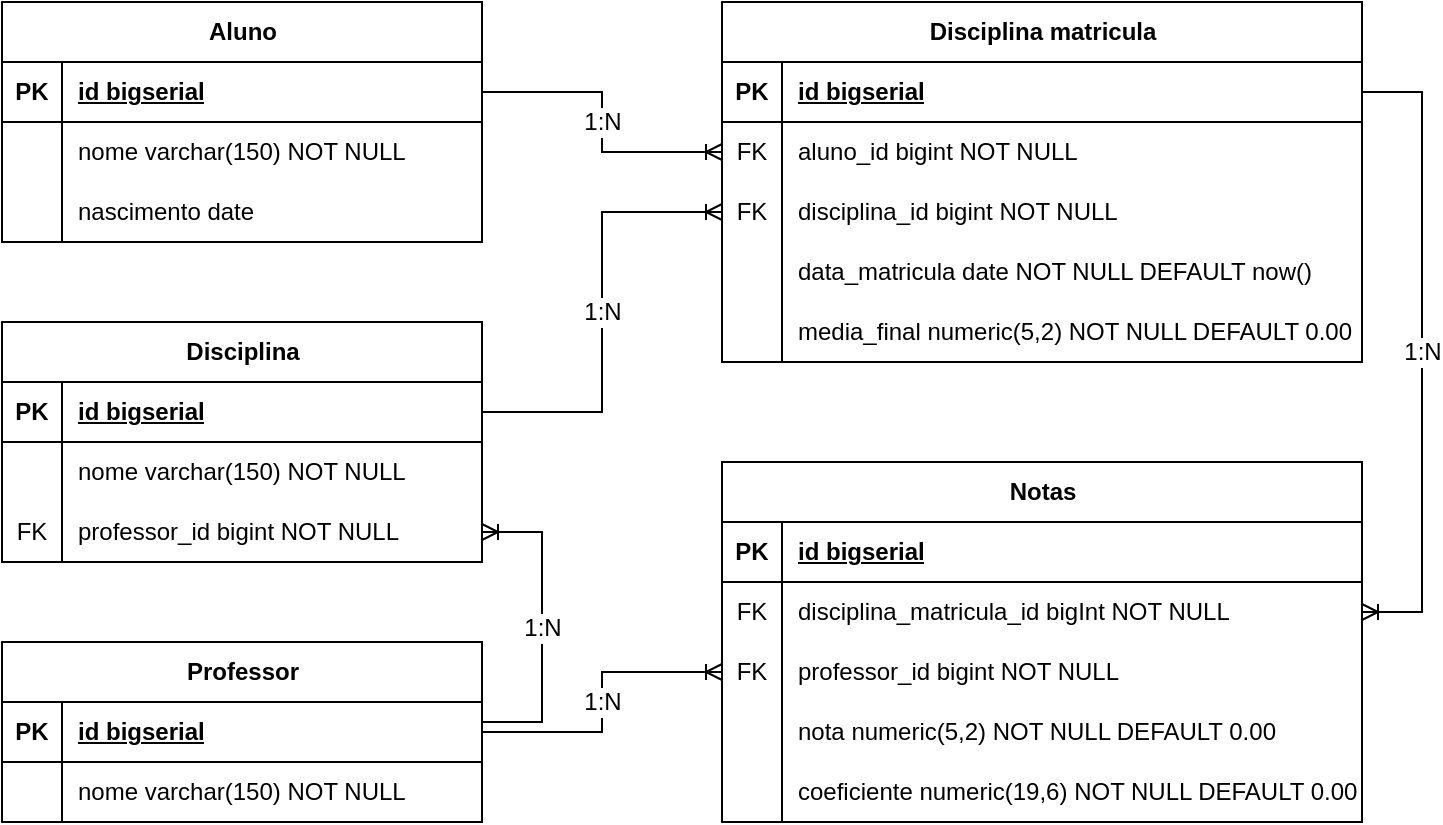 <mxfile version="24.2.1" type="google">
  <diagram id="R2lEEEUBdFMjLlhIrx00" name="Page-1">
    <mxGraphModel grid="1" page="1" gridSize="10" guides="1" tooltips="1" connect="1" arrows="1" fold="1" pageScale="1" pageWidth="850" pageHeight="1100" math="0" shadow="0" extFonts="Permanent Marker^https://fonts.googleapis.com/css?family=Permanent+Marker">
      <root>
        <mxCell id="0" />
        <mxCell id="1" parent="0" />
        <mxCell id="B2Z8Q228SjNS2QJO_Ftb-4" value="Aluno" style="shape=table;startSize=30;container=1;collapsible=1;childLayout=tableLayout;fixedRows=1;rowLines=0;fontStyle=1;align=center;resizeLast=1;html=1;" vertex="1" parent="1">
          <mxGeometry x="80" y="40" width="240" height="120" as="geometry" />
        </mxCell>
        <mxCell id="B2Z8Q228SjNS2QJO_Ftb-5" value="" style="shape=tableRow;horizontal=0;startSize=0;swimlaneHead=0;swimlaneBody=0;fillColor=none;collapsible=0;dropTarget=0;points=[[0,0.5],[1,0.5]];portConstraint=eastwest;top=0;left=0;right=0;bottom=1;" vertex="1" parent="B2Z8Q228SjNS2QJO_Ftb-4">
          <mxGeometry y="30" width="240" height="30" as="geometry" />
        </mxCell>
        <mxCell id="B2Z8Q228SjNS2QJO_Ftb-6" value="PK" style="shape=partialRectangle;connectable=0;fillColor=none;top=0;left=0;bottom=0;right=0;fontStyle=1;overflow=hidden;whiteSpace=wrap;html=1;" vertex="1" parent="B2Z8Q228SjNS2QJO_Ftb-5">
          <mxGeometry width="30" height="30" as="geometry">
            <mxRectangle width="30" height="30" as="alternateBounds" />
          </mxGeometry>
        </mxCell>
        <mxCell id="B2Z8Q228SjNS2QJO_Ftb-7" value="&lt;span style=&quot;text-wrap: nowrap;&quot;&gt;id bigserial&lt;/span&gt;" style="shape=partialRectangle;connectable=0;fillColor=none;top=0;left=0;bottom=0;right=0;align=left;spacingLeft=6;fontStyle=5;overflow=hidden;whiteSpace=wrap;html=1;" vertex="1" parent="B2Z8Q228SjNS2QJO_Ftb-5">
          <mxGeometry x="30" width="210" height="30" as="geometry">
            <mxRectangle width="210" height="30" as="alternateBounds" />
          </mxGeometry>
        </mxCell>
        <mxCell id="B2Z8Q228SjNS2QJO_Ftb-8" value="" style="shape=tableRow;horizontal=0;startSize=0;swimlaneHead=0;swimlaneBody=0;fillColor=none;collapsible=0;dropTarget=0;points=[[0,0.5],[1,0.5]];portConstraint=eastwest;top=0;left=0;right=0;bottom=0;" vertex="1" parent="B2Z8Q228SjNS2QJO_Ftb-4">
          <mxGeometry y="60" width="240" height="30" as="geometry" />
        </mxCell>
        <mxCell id="B2Z8Q228SjNS2QJO_Ftb-9" value="" style="shape=partialRectangle;connectable=0;fillColor=none;top=0;left=0;bottom=0;right=0;editable=1;overflow=hidden;whiteSpace=wrap;html=1;" vertex="1" parent="B2Z8Q228SjNS2QJO_Ftb-8">
          <mxGeometry width="30" height="30" as="geometry">
            <mxRectangle width="30" height="30" as="alternateBounds" />
          </mxGeometry>
        </mxCell>
        <mxCell id="B2Z8Q228SjNS2QJO_Ftb-10" value="&lt;span style=&quot;text-wrap: nowrap;&quot;&gt;nome varchar(150) NOT NULL&lt;/span&gt;" style="shape=partialRectangle;connectable=0;fillColor=none;top=0;left=0;bottom=0;right=0;align=left;spacingLeft=6;overflow=hidden;whiteSpace=wrap;html=1;" vertex="1" parent="B2Z8Q228SjNS2QJO_Ftb-8">
          <mxGeometry x="30" width="210" height="30" as="geometry">
            <mxRectangle width="210" height="30" as="alternateBounds" />
          </mxGeometry>
        </mxCell>
        <mxCell id="B2Z8Q228SjNS2QJO_Ftb-11" value="" style="shape=tableRow;horizontal=0;startSize=0;swimlaneHead=0;swimlaneBody=0;fillColor=none;collapsible=0;dropTarget=0;points=[[0,0.5],[1,0.5]];portConstraint=eastwest;top=0;left=0;right=0;bottom=0;" vertex="1" parent="B2Z8Q228SjNS2QJO_Ftb-4">
          <mxGeometry y="90" width="240" height="30" as="geometry" />
        </mxCell>
        <mxCell id="B2Z8Q228SjNS2QJO_Ftb-12" value="" style="shape=partialRectangle;connectable=0;fillColor=none;top=0;left=0;bottom=0;right=0;editable=1;overflow=hidden;whiteSpace=wrap;html=1;" vertex="1" parent="B2Z8Q228SjNS2QJO_Ftb-11">
          <mxGeometry width="30" height="30" as="geometry">
            <mxRectangle width="30" height="30" as="alternateBounds" />
          </mxGeometry>
        </mxCell>
        <mxCell id="B2Z8Q228SjNS2QJO_Ftb-13" value="nascimento date" style="shape=partialRectangle;connectable=0;fillColor=none;top=0;left=0;bottom=0;right=0;align=left;spacingLeft=6;overflow=hidden;whiteSpace=wrap;html=1;" vertex="1" parent="B2Z8Q228SjNS2QJO_Ftb-11">
          <mxGeometry x="30" width="210" height="30" as="geometry">
            <mxRectangle width="210" height="30" as="alternateBounds" />
          </mxGeometry>
        </mxCell>
        <mxCell id="B2Z8Q228SjNS2QJO_Ftb-17" value="Disciplina" style="shape=table;startSize=30;container=1;collapsible=1;childLayout=tableLayout;fixedRows=1;rowLines=0;fontStyle=1;align=center;resizeLast=1;html=1;" vertex="1" parent="1">
          <mxGeometry x="80" y="200" width="240" height="120" as="geometry" />
        </mxCell>
        <mxCell id="B2Z8Q228SjNS2QJO_Ftb-18" value="" style="shape=tableRow;horizontal=0;startSize=0;swimlaneHead=0;swimlaneBody=0;fillColor=none;collapsible=0;dropTarget=0;points=[[0,0.5],[1,0.5]];portConstraint=eastwest;top=0;left=0;right=0;bottom=1;" vertex="1" parent="B2Z8Q228SjNS2QJO_Ftb-17">
          <mxGeometry y="30" width="240" height="30" as="geometry" />
        </mxCell>
        <mxCell id="B2Z8Q228SjNS2QJO_Ftb-19" value="PK" style="shape=partialRectangle;connectable=0;fillColor=none;top=0;left=0;bottom=0;right=0;fontStyle=1;overflow=hidden;whiteSpace=wrap;html=1;" vertex="1" parent="B2Z8Q228SjNS2QJO_Ftb-18">
          <mxGeometry width="30" height="30" as="geometry">
            <mxRectangle width="30" height="30" as="alternateBounds" />
          </mxGeometry>
        </mxCell>
        <mxCell id="B2Z8Q228SjNS2QJO_Ftb-20" value="&lt;span style=&quot;text-wrap: nowrap;&quot;&gt;id bigserial&lt;/span&gt;" style="shape=partialRectangle;connectable=0;fillColor=none;top=0;left=0;bottom=0;right=0;align=left;spacingLeft=6;fontStyle=5;overflow=hidden;whiteSpace=wrap;html=1;" vertex="1" parent="B2Z8Q228SjNS2QJO_Ftb-18">
          <mxGeometry x="30" width="210" height="30" as="geometry">
            <mxRectangle width="210" height="30" as="alternateBounds" />
          </mxGeometry>
        </mxCell>
        <mxCell id="B2Z8Q228SjNS2QJO_Ftb-21" value="" style="shape=tableRow;horizontal=0;startSize=0;swimlaneHead=0;swimlaneBody=0;fillColor=none;collapsible=0;dropTarget=0;points=[[0,0.5],[1,0.5]];portConstraint=eastwest;top=0;left=0;right=0;bottom=0;" vertex="1" parent="B2Z8Q228SjNS2QJO_Ftb-17">
          <mxGeometry y="60" width="240" height="30" as="geometry" />
        </mxCell>
        <mxCell id="B2Z8Q228SjNS2QJO_Ftb-22" value="" style="shape=partialRectangle;connectable=0;fillColor=none;top=0;left=0;bottom=0;right=0;editable=1;overflow=hidden;whiteSpace=wrap;html=1;" vertex="1" parent="B2Z8Q228SjNS2QJO_Ftb-21">
          <mxGeometry width="30" height="30" as="geometry">
            <mxRectangle width="30" height="30" as="alternateBounds" />
          </mxGeometry>
        </mxCell>
        <mxCell id="B2Z8Q228SjNS2QJO_Ftb-23" value="&lt;span style=&quot;text-wrap: nowrap;&quot;&gt;nome varchar(150) NOT NULL&lt;/span&gt;" style="shape=partialRectangle;connectable=0;fillColor=none;top=0;left=0;bottom=0;right=0;align=left;spacingLeft=6;overflow=hidden;whiteSpace=wrap;html=1;" vertex="1" parent="B2Z8Q228SjNS2QJO_Ftb-21">
          <mxGeometry x="30" width="210" height="30" as="geometry">
            <mxRectangle width="210" height="30" as="alternateBounds" />
          </mxGeometry>
        </mxCell>
        <mxCell id="B2Z8Q228SjNS2QJO_Ftb-24" value="" style="shape=tableRow;horizontal=0;startSize=0;swimlaneHead=0;swimlaneBody=0;fillColor=none;collapsible=0;dropTarget=0;points=[[0,0.5],[1,0.5]];portConstraint=eastwest;top=0;left=0;right=0;bottom=0;" vertex="1" parent="B2Z8Q228SjNS2QJO_Ftb-17">
          <mxGeometry y="90" width="240" height="30" as="geometry" />
        </mxCell>
        <mxCell id="B2Z8Q228SjNS2QJO_Ftb-25" value="FK" style="shape=partialRectangle;connectable=0;fillColor=none;top=0;left=0;bottom=0;right=0;editable=1;overflow=hidden;whiteSpace=wrap;html=1;" vertex="1" parent="B2Z8Q228SjNS2QJO_Ftb-24">
          <mxGeometry width="30" height="30" as="geometry">
            <mxRectangle width="30" height="30" as="alternateBounds" />
          </mxGeometry>
        </mxCell>
        <mxCell id="B2Z8Q228SjNS2QJO_Ftb-26" value="&lt;span style=&quot;text-wrap: nowrap;&quot;&gt;professor_id bigint NOT NULL&lt;/span&gt;" style="shape=partialRectangle;connectable=0;fillColor=none;top=0;left=0;bottom=0;right=0;align=left;spacingLeft=6;overflow=hidden;whiteSpace=wrap;html=1;" vertex="1" parent="B2Z8Q228SjNS2QJO_Ftb-24">
          <mxGeometry x="30" width="210" height="30" as="geometry">
            <mxRectangle width="210" height="30" as="alternateBounds" />
          </mxGeometry>
        </mxCell>
        <mxCell id="B2Z8Q228SjNS2QJO_Ftb-27" value="Professor" style="shape=table;startSize=30;container=1;collapsible=1;childLayout=tableLayout;fixedRows=1;rowLines=0;fontStyle=1;align=center;resizeLast=1;html=1;" vertex="1" parent="1">
          <mxGeometry x="80" y="360" width="240" height="90" as="geometry" />
        </mxCell>
        <mxCell id="B2Z8Q228SjNS2QJO_Ftb-28" value="" style="shape=tableRow;horizontal=0;startSize=0;swimlaneHead=0;swimlaneBody=0;fillColor=none;collapsible=0;dropTarget=0;points=[[0,0.5],[1,0.5]];portConstraint=eastwest;top=0;left=0;right=0;bottom=1;" vertex="1" parent="B2Z8Q228SjNS2QJO_Ftb-27">
          <mxGeometry y="30" width="240" height="30" as="geometry" />
        </mxCell>
        <mxCell id="B2Z8Q228SjNS2QJO_Ftb-29" value="PK" style="shape=partialRectangle;connectable=0;fillColor=none;top=0;left=0;bottom=0;right=0;fontStyle=1;overflow=hidden;whiteSpace=wrap;html=1;" vertex="1" parent="B2Z8Q228SjNS2QJO_Ftb-28">
          <mxGeometry width="30" height="30" as="geometry">
            <mxRectangle width="30" height="30" as="alternateBounds" />
          </mxGeometry>
        </mxCell>
        <mxCell id="B2Z8Q228SjNS2QJO_Ftb-30" value="&lt;span style=&quot;text-wrap: nowrap;&quot;&gt;id bigserial&lt;/span&gt;" style="shape=partialRectangle;connectable=0;fillColor=none;top=0;left=0;bottom=0;right=0;align=left;spacingLeft=6;fontStyle=5;overflow=hidden;whiteSpace=wrap;html=1;" vertex="1" parent="B2Z8Q228SjNS2QJO_Ftb-28">
          <mxGeometry x="30" width="210" height="30" as="geometry">
            <mxRectangle width="210" height="30" as="alternateBounds" />
          </mxGeometry>
        </mxCell>
        <mxCell id="B2Z8Q228SjNS2QJO_Ftb-31" value="" style="shape=tableRow;horizontal=0;startSize=0;swimlaneHead=0;swimlaneBody=0;fillColor=none;collapsible=0;dropTarget=0;points=[[0,0.5],[1,0.5]];portConstraint=eastwest;top=0;left=0;right=0;bottom=0;" vertex="1" parent="B2Z8Q228SjNS2QJO_Ftb-27">
          <mxGeometry y="60" width="240" height="30" as="geometry" />
        </mxCell>
        <mxCell id="B2Z8Q228SjNS2QJO_Ftb-32" value="" style="shape=partialRectangle;connectable=0;fillColor=none;top=0;left=0;bottom=0;right=0;editable=1;overflow=hidden;whiteSpace=wrap;html=1;" vertex="1" parent="B2Z8Q228SjNS2QJO_Ftb-31">
          <mxGeometry width="30" height="30" as="geometry">
            <mxRectangle width="30" height="30" as="alternateBounds" />
          </mxGeometry>
        </mxCell>
        <mxCell id="B2Z8Q228SjNS2QJO_Ftb-33" value="&lt;span style=&quot;text-wrap: nowrap;&quot;&gt;nome varchar(150) NOT NULL&lt;/span&gt;" style="shape=partialRectangle;connectable=0;fillColor=none;top=0;left=0;bottom=0;right=0;align=left;spacingLeft=6;overflow=hidden;whiteSpace=wrap;html=1;" vertex="1" parent="B2Z8Q228SjNS2QJO_Ftb-31">
          <mxGeometry x="30" width="210" height="30" as="geometry">
            <mxRectangle width="210" height="30" as="alternateBounds" />
          </mxGeometry>
        </mxCell>
        <mxCell id="B2Z8Q228SjNS2QJO_Ftb-37" value="&lt;span style=&quot;color: rgb(0, 0, 0); font-family: Helvetica; font-size: 12px; font-style: normal; font-variant-ligatures: normal; font-variant-caps: normal; font-weight: 400; letter-spacing: normal; orphans: 2; text-align: center; text-indent: 0px; text-transform: none; widows: 2; word-spacing: 0px; -webkit-text-stroke-width: 0px; white-space: nowrap; background-color: rgb(255, 255, 255); text-decoration-thickness: initial; text-decoration-style: initial; text-decoration-color: initial; display: inline !important; float: none;&quot;&gt;1:N&lt;/span&gt;" style="edgeStyle=orthogonalEdgeStyle;fontSize=12;html=1;endArrow=ERoneToMany;rounded=0;" edge="1" parent="1" source="B2Z8Q228SjNS2QJO_Ftb-28" target="B2Z8Q228SjNS2QJO_Ftb-24">
          <mxGeometry width="100" height="100" relative="1" as="geometry">
            <mxPoint x="-210" y="620" as="sourcePoint" />
            <mxPoint x="-110" y="520" as="targetPoint" />
            <Array as="points">
              <mxPoint x="350" y="400" />
              <mxPoint x="350" y="305" />
            </Array>
          </mxGeometry>
        </mxCell>
        <mxCell id="B2Z8Q228SjNS2QJO_Ftb-38" value="Disciplina matricula" style="shape=table;startSize=30;container=1;collapsible=1;childLayout=tableLayout;fixedRows=1;rowLines=0;fontStyle=1;align=center;resizeLast=1;html=1;" vertex="1" parent="1">
          <mxGeometry x="440" y="40" width="320" height="180" as="geometry" />
        </mxCell>
        <mxCell id="B2Z8Q228SjNS2QJO_Ftb-39" value="" style="shape=tableRow;horizontal=0;startSize=0;swimlaneHead=0;swimlaneBody=0;fillColor=none;collapsible=0;dropTarget=0;points=[[0,0.5],[1,0.5]];portConstraint=eastwest;top=0;left=0;right=0;bottom=1;" vertex="1" parent="B2Z8Q228SjNS2QJO_Ftb-38">
          <mxGeometry y="30" width="320" height="30" as="geometry" />
        </mxCell>
        <mxCell id="B2Z8Q228SjNS2QJO_Ftb-40" value="PK" style="shape=partialRectangle;connectable=0;fillColor=none;top=0;left=0;bottom=0;right=0;fontStyle=1;overflow=hidden;whiteSpace=wrap;html=1;" vertex="1" parent="B2Z8Q228SjNS2QJO_Ftb-39">
          <mxGeometry width="30" height="30" as="geometry">
            <mxRectangle width="30" height="30" as="alternateBounds" />
          </mxGeometry>
        </mxCell>
        <mxCell id="B2Z8Q228SjNS2QJO_Ftb-41" value="&lt;span style=&quot;text-wrap: nowrap;&quot;&gt;id bigserial&lt;/span&gt;" style="shape=partialRectangle;connectable=0;fillColor=none;top=0;left=0;bottom=0;right=0;align=left;spacingLeft=6;fontStyle=5;overflow=hidden;whiteSpace=wrap;html=1;" vertex="1" parent="B2Z8Q228SjNS2QJO_Ftb-39">
          <mxGeometry x="30" width="290" height="30" as="geometry">
            <mxRectangle width="290" height="30" as="alternateBounds" />
          </mxGeometry>
        </mxCell>
        <mxCell id="B2Z8Q228SjNS2QJO_Ftb-42" value="" style="shape=tableRow;horizontal=0;startSize=0;swimlaneHead=0;swimlaneBody=0;fillColor=none;collapsible=0;dropTarget=0;points=[[0,0.5],[1,0.5]];portConstraint=eastwest;top=0;left=0;right=0;bottom=0;" vertex="1" parent="B2Z8Q228SjNS2QJO_Ftb-38">
          <mxGeometry y="60" width="320" height="30" as="geometry" />
        </mxCell>
        <mxCell id="B2Z8Q228SjNS2QJO_Ftb-43" value="FK" style="shape=partialRectangle;connectable=0;fillColor=none;top=0;left=0;bottom=0;right=0;editable=1;overflow=hidden;whiteSpace=wrap;html=1;" vertex="1" parent="B2Z8Q228SjNS2QJO_Ftb-42">
          <mxGeometry width="30" height="30" as="geometry">
            <mxRectangle width="30" height="30" as="alternateBounds" />
          </mxGeometry>
        </mxCell>
        <mxCell id="B2Z8Q228SjNS2QJO_Ftb-44" value="aluno_id bigint NOT NULL" style="shape=partialRectangle;connectable=0;fillColor=none;top=0;left=0;bottom=0;right=0;align=left;spacingLeft=6;overflow=hidden;whiteSpace=wrap;html=1;" vertex="1" parent="B2Z8Q228SjNS2QJO_Ftb-42">
          <mxGeometry x="30" width="290" height="30" as="geometry">
            <mxRectangle width="290" height="30" as="alternateBounds" />
          </mxGeometry>
        </mxCell>
        <mxCell id="B2Z8Q228SjNS2QJO_Ftb-53" style="shape=tableRow;horizontal=0;startSize=0;swimlaneHead=0;swimlaneBody=0;fillColor=none;collapsible=0;dropTarget=0;points=[[0,0.5],[1,0.5]];portConstraint=eastwest;top=0;left=0;right=0;bottom=0;" vertex="1" parent="B2Z8Q228SjNS2QJO_Ftb-38">
          <mxGeometry y="90" width="320" height="30" as="geometry" />
        </mxCell>
        <mxCell id="B2Z8Q228SjNS2QJO_Ftb-54" value="FK" style="shape=partialRectangle;connectable=0;fillColor=none;top=0;left=0;bottom=0;right=0;editable=1;overflow=hidden;whiteSpace=wrap;html=1;" vertex="1" parent="B2Z8Q228SjNS2QJO_Ftb-53">
          <mxGeometry width="30" height="30" as="geometry">
            <mxRectangle width="30" height="30" as="alternateBounds" />
          </mxGeometry>
        </mxCell>
        <mxCell id="B2Z8Q228SjNS2QJO_Ftb-55" value="disciplina_id bigint NOT NULL" style="shape=partialRectangle;connectable=0;fillColor=none;top=0;left=0;bottom=0;right=0;align=left;spacingLeft=6;overflow=hidden;whiteSpace=wrap;html=1;" vertex="1" parent="B2Z8Q228SjNS2QJO_Ftb-53">
          <mxGeometry x="30" width="290" height="30" as="geometry">
            <mxRectangle width="290" height="30" as="alternateBounds" />
          </mxGeometry>
        </mxCell>
        <mxCell id="B2Z8Q228SjNS2QJO_Ftb-48" value="" style="shape=tableRow;horizontal=0;startSize=0;swimlaneHead=0;swimlaneBody=0;fillColor=none;collapsible=0;dropTarget=0;points=[[0,0.5],[1,0.5]];portConstraint=eastwest;top=0;left=0;right=0;bottom=0;" vertex="1" parent="B2Z8Q228SjNS2QJO_Ftb-38">
          <mxGeometry y="120" width="320" height="30" as="geometry" />
        </mxCell>
        <mxCell id="B2Z8Q228SjNS2QJO_Ftb-49" value="" style="shape=partialRectangle;connectable=0;fillColor=none;top=0;left=0;bottom=0;right=0;editable=1;overflow=hidden;whiteSpace=wrap;html=1;" vertex="1" parent="B2Z8Q228SjNS2QJO_Ftb-48">
          <mxGeometry width="30" height="30" as="geometry">
            <mxRectangle width="30" height="30" as="alternateBounds" />
          </mxGeometry>
        </mxCell>
        <mxCell id="B2Z8Q228SjNS2QJO_Ftb-50" value="data_matricula date NOT NULL DEFAULT now()" style="shape=partialRectangle;connectable=0;fillColor=none;top=0;left=0;bottom=0;right=0;align=left;spacingLeft=6;overflow=hidden;whiteSpace=wrap;html=1;" vertex="1" parent="B2Z8Q228SjNS2QJO_Ftb-48">
          <mxGeometry x="30" width="290" height="30" as="geometry">
            <mxRectangle width="290" height="30" as="alternateBounds" />
          </mxGeometry>
        </mxCell>
        <mxCell id="B2Z8Q228SjNS2QJO_Ftb-78" style="shape=tableRow;horizontal=0;startSize=0;swimlaneHead=0;swimlaneBody=0;fillColor=none;collapsible=0;dropTarget=0;points=[[0,0.5],[1,0.5]];portConstraint=eastwest;top=0;left=0;right=0;bottom=0;" vertex="1" parent="B2Z8Q228SjNS2QJO_Ftb-38">
          <mxGeometry y="150" width="320" height="30" as="geometry" />
        </mxCell>
        <mxCell id="B2Z8Q228SjNS2QJO_Ftb-79" style="shape=partialRectangle;connectable=0;fillColor=none;top=0;left=0;bottom=0;right=0;editable=1;overflow=hidden;whiteSpace=wrap;html=1;" vertex="1" parent="B2Z8Q228SjNS2QJO_Ftb-78">
          <mxGeometry width="30" height="30" as="geometry">
            <mxRectangle width="30" height="30" as="alternateBounds" />
          </mxGeometry>
        </mxCell>
        <mxCell id="B2Z8Q228SjNS2QJO_Ftb-80" value="media_final numeric(5,2) NOT NULL DEFAULT 0.00" style="shape=partialRectangle;connectable=0;fillColor=none;top=0;left=0;bottom=0;right=0;align=left;spacingLeft=6;overflow=hidden;whiteSpace=wrap;html=1;" vertex="1" parent="B2Z8Q228SjNS2QJO_Ftb-78">
          <mxGeometry x="30" width="290" height="30" as="geometry">
            <mxRectangle width="290" height="30" as="alternateBounds" />
          </mxGeometry>
        </mxCell>
        <mxCell id="B2Z8Q228SjNS2QJO_Ftb-51" value="1:N" style="edgeStyle=orthogonalEdgeStyle;fontSize=12;html=1;endArrow=ERoneToMany;rounded=0;" edge="1" parent="1" source="B2Z8Q228SjNS2QJO_Ftb-5" target="B2Z8Q228SjNS2QJO_Ftb-42">
          <mxGeometry width="100" height="100" relative="1" as="geometry">
            <mxPoint x="1010" y="95" as="sourcePoint" />
            <mxPoint x="930" y="155" as="targetPoint" />
          </mxGeometry>
        </mxCell>
        <mxCell id="B2Z8Q228SjNS2QJO_Ftb-52" value="&lt;span style=&quot;color: rgb(0, 0, 0); font-family: Helvetica; font-size: 12px; font-style: normal; font-variant-ligatures: normal; font-variant-caps: normal; font-weight: 400; letter-spacing: normal; orphans: 2; text-align: center; text-indent: 0px; text-transform: none; widows: 2; word-spacing: 0px; -webkit-text-stroke-width: 0px; white-space: nowrap; background-color: rgb(255, 255, 255); text-decoration-thickness: initial; text-decoration-style: initial; text-decoration-color: initial; display: inline !important; float: none;&quot;&gt;1:N&lt;/span&gt;" style="edgeStyle=orthogonalEdgeStyle;fontSize=12;html=1;endArrow=ERoneToMany;rounded=0;" edge="1" parent="1" source="B2Z8Q228SjNS2QJO_Ftb-18" target="B2Z8Q228SjNS2QJO_Ftb-53">
          <mxGeometry width="100" height="100" relative="1" as="geometry">
            <mxPoint x="1010" y="95" as="sourcePoint" />
            <mxPoint x="930" y="155" as="targetPoint" />
          </mxGeometry>
        </mxCell>
        <mxCell id="B2Z8Q228SjNS2QJO_Ftb-56" value="Notas" style="shape=table;startSize=30;container=1;collapsible=1;childLayout=tableLayout;fixedRows=1;rowLines=0;fontStyle=1;align=center;resizeLast=1;html=1;" vertex="1" parent="1">
          <mxGeometry x="440" y="270" width="320" height="180" as="geometry" />
        </mxCell>
        <mxCell id="B2Z8Q228SjNS2QJO_Ftb-57" value="" style="shape=tableRow;horizontal=0;startSize=0;swimlaneHead=0;swimlaneBody=0;fillColor=none;collapsible=0;dropTarget=0;points=[[0,0.5],[1,0.5]];portConstraint=eastwest;top=0;left=0;right=0;bottom=1;" vertex="1" parent="B2Z8Q228SjNS2QJO_Ftb-56">
          <mxGeometry y="30" width="320" height="30" as="geometry" />
        </mxCell>
        <mxCell id="B2Z8Q228SjNS2QJO_Ftb-58" value="PK" style="shape=partialRectangle;connectable=0;fillColor=none;top=0;left=0;bottom=0;right=0;fontStyle=1;overflow=hidden;whiteSpace=wrap;html=1;" vertex="1" parent="B2Z8Q228SjNS2QJO_Ftb-57">
          <mxGeometry width="30" height="30" as="geometry">
            <mxRectangle width="30" height="30" as="alternateBounds" />
          </mxGeometry>
        </mxCell>
        <mxCell id="B2Z8Q228SjNS2QJO_Ftb-59" value="&lt;span style=&quot;text-wrap: nowrap;&quot;&gt;id bigserial&lt;/span&gt;" style="shape=partialRectangle;connectable=0;fillColor=none;top=0;left=0;bottom=0;right=0;align=left;spacingLeft=6;fontStyle=5;overflow=hidden;whiteSpace=wrap;html=1;" vertex="1" parent="B2Z8Q228SjNS2QJO_Ftb-57">
          <mxGeometry x="30" width="290" height="30" as="geometry">
            <mxRectangle width="290" height="30" as="alternateBounds" />
          </mxGeometry>
        </mxCell>
        <mxCell id="B2Z8Q228SjNS2QJO_Ftb-60" value="" style="shape=tableRow;horizontal=0;startSize=0;swimlaneHead=0;swimlaneBody=0;fillColor=none;collapsible=0;dropTarget=0;points=[[0,0.5],[1,0.5]];portConstraint=eastwest;top=0;left=0;right=0;bottom=0;" vertex="1" parent="B2Z8Q228SjNS2QJO_Ftb-56">
          <mxGeometry y="60" width="320" height="30" as="geometry" />
        </mxCell>
        <mxCell id="B2Z8Q228SjNS2QJO_Ftb-61" value="FK" style="shape=partialRectangle;connectable=0;fillColor=none;top=0;left=0;bottom=0;right=0;editable=1;overflow=hidden;whiteSpace=wrap;html=1;" vertex="1" parent="B2Z8Q228SjNS2QJO_Ftb-60">
          <mxGeometry width="30" height="30" as="geometry">
            <mxRectangle width="30" height="30" as="alternateBounds" />
          </mxGeometry>
        </mxCell>
        <mxCell id="B2Z8Q228SjNS2QJO_Ftb-62" value="&lt;span style=&quot;text-wrap: nowrap;&quot;&gt;disciplina_matricula_id bigInt NOT NULL&lt;/span&gt;" style="shape=partialRectangle;connectable=0;fillColor=none;top=0;left=0;bottom=0;right=0;align=left;spacingLeft=6;overflow=hidden;whiteSpace=wrap;html=1;" vertex="1" parent="B2Z8Q228SjNS2QJO_Ftb-60">
          <mxGeometry x="30" width="290" height="30" as="geometry">
            <mxRectangle width="290" height="30" as="alternateBounds" />
          </mxGeometry>
        </mxCell>
        <mxCell id="B2Z8Q228SjNS2QJO_Ftb-63" value="" style="shape=tableRow;horizontal=0;startSize=0;swimlaneHead=0;swimlaneBody=0;fillColor=none;collapsible=0;dropTarget=0;points=[[0,0.5],[1,0.5]];portConstraint=eastwest;top=0;left=0;right=0;bottom=0;" vertex="1" parent="B2Z8Q228SjNS2QJO_Ftb-56">
          <mxGeometry y="90" width="320" height="30" as="geometry" />
        </mxCell>
        <mxCell id="B2Z8Q228SjNS2QJO_Ftb-64" value="FK" style="shape=partialRectangle;connectable=0;fillColor=none;top=0;left=0;bottom=0;right=0;editable=1;overflow=hidden;whiteSpace=wrap;html=1;" vertex="1" parent="B2Z8Q228SjNS2QJO_Ftb-63">
          <mxGeometry width="30" height="30" as="geometry">
            <mxRectangle width="30" height="30" as="alternateBounds" />
          </mxGeometry>
        </mxCell>
        <mxCell id="B2Z8Q228SjNS2QJO_Ftb-65" value="professor_id bigint NOT NULL" style="shape=partialRectangle;connectable=0;fillColor=none;top=0;left=0;bottom=0;right=0;align=left;spacingLeft=6;overflow=hidden;whiteSpace=wrap;html=1;" vertex="1" parent="B2Z8Q228SjNS2QJO_Ftb-63">
          <mxGeometry x="30" width="290" height="30" as="geometry">
            <mxRectangle width="290" height="30" as="alternateBounds" />
          </mxGeometry>
        </mxCell>
        <mxCell id="B2Z8Q228SjNS2QJO_Ftb-66" style="shape=tableRow;horizontal=0;startSize=0;swimlaneHead=0;swimlaneBody=0;fillColor=none;collapsible=0;dropTarget=0;points=[[0,0.5],[1,0.5]];portConstraint=eastwest;top=0;left=0;right=0;bottom=0;" vertex="1" parent="B2Z8Q228SjNS2QJO_Ftb-56">
          <mxGeometry y="120" width="320" height="30" as="geometry" />
        </mxCell>
        <mxCell id="B2Z8Q228SjNS2QJO_Ftb-67" style="shape=partialRectangle;connectable=0;fillColor=none;top=0;left=0;bottom=0;right=0;editable=1;overflow=hidden;whiteSpace=wrap;html=1;" vertex="1" parent="B2Z8Q228SjNS2QJO_Ftb-66">
          <mxGeometry width="30" height="30" as="geometry">
            <mxRectangle width="30" height="30" as="alternateBounds" />
          </mxGeometry>
        </mxCell>
        <mxCell id="B2Z8Q228SjNS2QJO_Ftb-68" value="nota numeric(5,2) NOT NULL DEFAULT 0.00" style="shape=partialRectangle;connectable=0;fillColor=none;top=0;left=0;bottom=0;right=0;align=left;spacingLeft=6;overflow=hidden;whiteSpace=wrap;html=1;" vertex="1" parent="B2Z8Q228SjNS2QJO_Ftb-66">
          <mxGeometry x="30" width="290" height="30" as="geometry">
            <mxRectangle width="290" height="30" as="alternateBounds" />
          </mxGeometry>
        </mxCell>
        <mxCell id="B2Z8Q228SjNS2QJO_Ftb-73" style="shape=tableRow;horizontal=0;startSize=0;swimlaneHead=0;swimlaneBody=0;fillColor=none;collapsible=0;dropTarget=0;points=[[0,0.5],[1,0.5]];portConstraint=eastwest;top=0;left=0;right=0;bottom=0;" vertex="1" parent="B2Z8Q228SjNS2QJO_Ftb-56">
          <mxGeometry y="150" width="320" height="30" as="geometry" />
        </mxCell>
        <mxCell id="B2Z8Q228SjNS2QJO_Ftb-74" style="shape=partialRectangle;connectable=0;fillColor=none;top=0;left=0;bottom=0;right=0;editable=1;overflow=hidden;whiteSpace=wrap;html=1;" vertex="1" parent="B2Z8Q228SjNS2QJO_Ftb-73">
          <mxGeometry width="30" height="30" as="geometry">
            <mxRectangle width="30" height="30" as="alternateBounds" />
          </mxGeometry>
        </mxCell>
        <mxCell id="B2Z8Q228SjNS2QJO_Ftb-75" value="coeficiente numeric(19,6) NOT NULL DEFAULT 0.00" style="shape=partialRectangle;connectable=0;fillColor=none;top=0;left=0;bottom=0;right=0;align=left;spacingLeft=6;overflow=hidden;whiteSpace=wrap;html=1;" vertex="1" parent="B2Z8Q228SjNS2QJO_Ftb-73">
          <mxGeometry x="30" width="290" height="30" as="geometry">
            <mxRectangle width="290" height="30" as="alternateBounds" />
          </mxGeometry>
        </mxCell>
        <mxCell id="B2Z8Q228SjNS2QJO_Ftb-82" value="&lt;span style=&quot;color: rgb(0, 0, 0); font-family: Helvetica; font-size: 12px; font-style: normal; font-variant-ligatures: normal; font-variant-caps: normal; font-weight: 400; letter-spacing: normal; orphans: 2; text-align: center; text-indent: 0px; text-transform: none; widows: 2; word-spacing: 0px; -webkit-text-stroke-width: 0px; white-space: nowrap; background-color: rgb(255, 255, 255); text-decoration-thickness: initial; text-decoration-style: initial; text-decoration-color: initial; display: inline !important; float: none;&quot;&gt;1:N&lt;/span&gt;" style="edgeStyle=orthogonalEdgeStyle;fontSize=12;html=1;endArrow=ERoneToMany;rounded=0;" edge="1" parent="1" source="B2Z8Q228SjNS2QJO_Ftb-39" target="B2Z8Q228SjNS2QJO_Ftb-60">
          <mxGeometry width="100" height="100" relative="1" as="geometry">
            <mxPoint x="330" y="95" as="sourcePoint" />
            <mxPoint x="450" y="125" as="targetPoint" />
            <Array as="points">
              <mxPoint x="790" y="85" />
              <mxPoint x="790" y="345" />
            </Array>
          </mxGeometry>
        </mxCell>
        <mxCell id="B2Z8Q228SjNS2QJO_Ftb-85" value="1:N" style="edgeStyle=orthogonalEdgeStyle;fontSize=12;html=1;endArrow=ERoneToMany;rounded=0;" edge="1" parent="1" source="B2Z8Q228SjNS2QJO_Ftb-28" target="B2Z8Q228SjNS2QJO_Ftb-63">
          <mxGeometry width="100" height="100" relative="1" as="geometry">
            <mxPoint x="330" y="95" as="sourcePoint" />
            <mxPoint x="450" y="125" as="targetPoint" />
          </mxGeometry>
        </mxCell>
      </root>
    </mxGraphModel>
  </diagram>
</mxfile>
